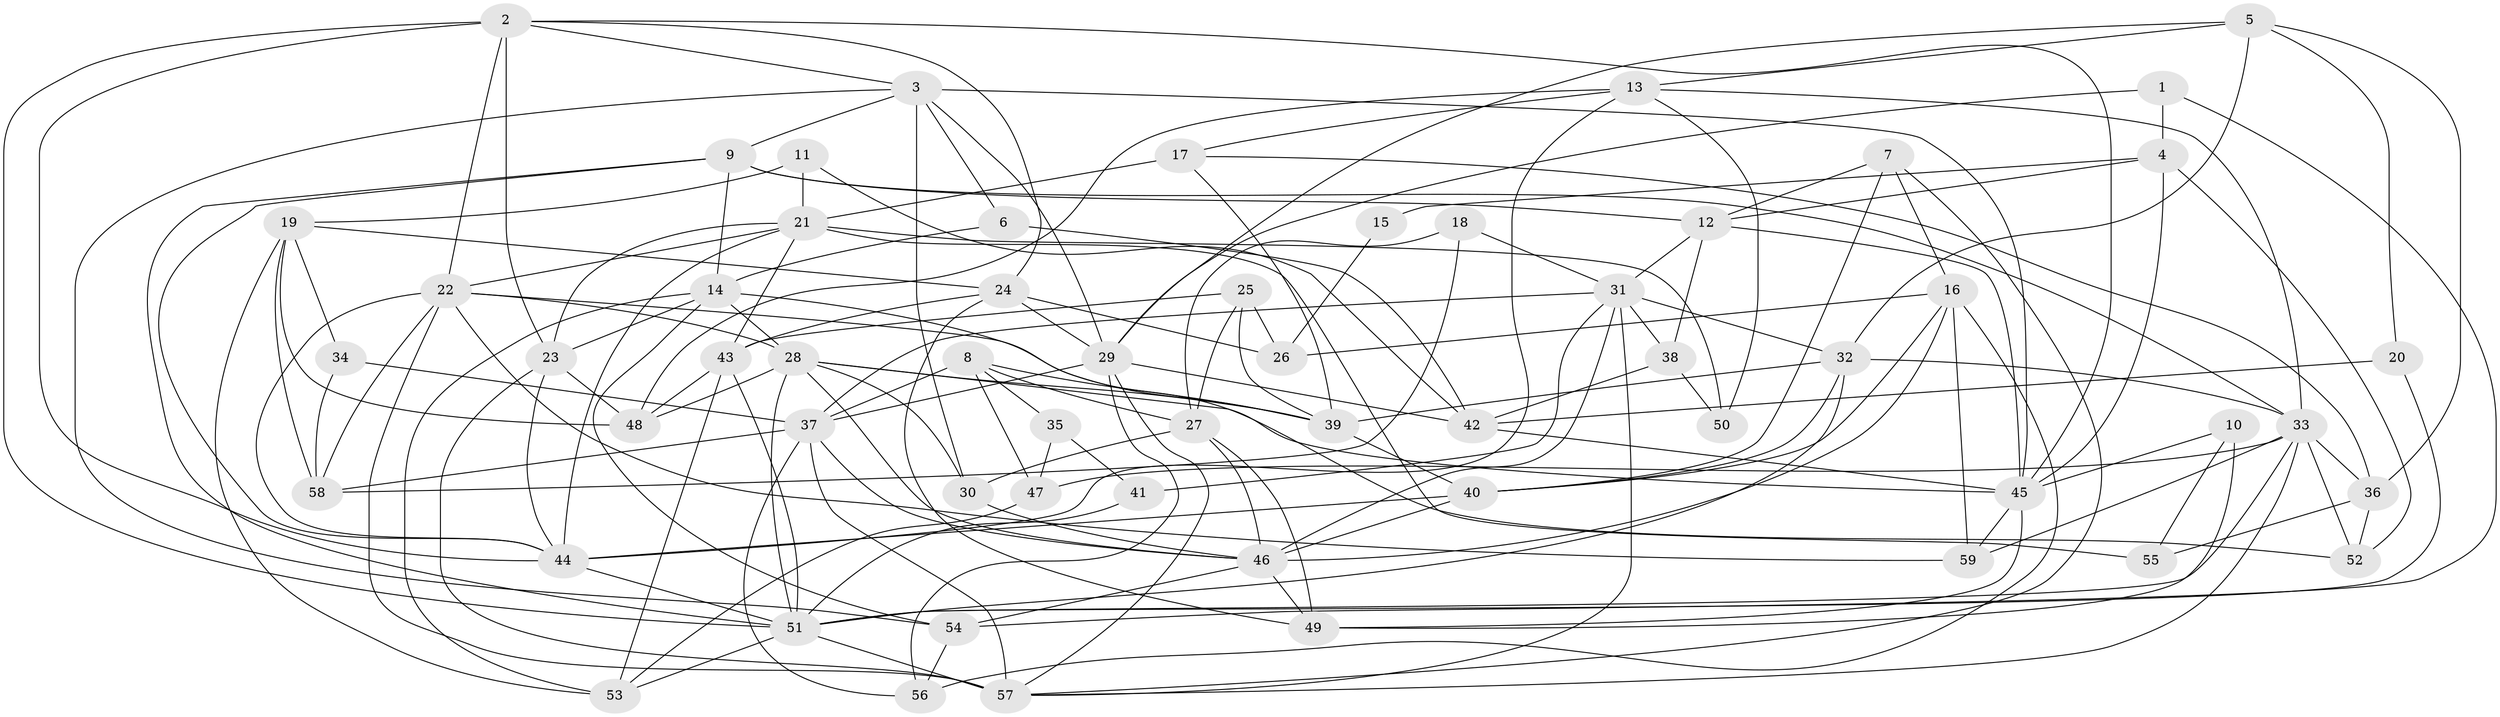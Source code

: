 // original degree distribution, {5: 0.1864406779661017, 2: 0.11016949152542373, 4: 0.2966101694915254, 3: 0.2711864406779661, 6: 0.1016949152542373, 7: 0.03389830508474576}
// Generated by graph-tools (version 1.1) at 2025/01/03/09/25 03:01:59]
// undirected, 59 vertices, 161 edges
graph export_dot {
graph [start="1"]
  node [color=gray90,style=filled];
  1;
  2;
  3;
  4;
  5;
  6;
  7;
  8;
  9;
  10;
  11;
  12;
  13;
  14;
  15;
  16;
  17;
  18;
  19;
  20;
  21;
  22;
  23;
  24;
  25;
  26;
  27;
  28;
  29;
  30;
  31;
  32;
  33;
  34;
  35;
  36;
  37;
  38;
  39;
  40;
  41;
  42;
  43;
  44;
  45;
  46;
  47;
  48;
  49;
  50;
  51;
  52;
  53;
  54;
  55;
  56;
  57;
  58;
  59;
  1 -- 4 [weight=1.0];
  1 -- 29 [weight=1.0];
  1 -- 54 [weight=1.0];
  2 -- 3 [weight=1.0];
  2 -- 22 [weight=1.0];
  2 -- 23 [weight=2.0];
  2 -- 24 [weight=1.0];
  2 -- 44 [weight=1.0];
  2 -- 45 [weight=2.0];
  2 -- 51 [weight=1.0];
  3 -- 6 [weight=1.0];
  3 -- 9 [weight=1.0];
  3 -- 29 [weight=1.0];
  3 -- 30 [weight=1.0];
  3 -- 45 [weight=1.0];
  3 -- 54 [weight=1.0];
  4 -- 12 [weight=1.0];
  4 -- 15 [weight=1.0];
  4 -- 45 [weight=1.0];
  4 -- 52 [weight=1.0];
  5 -- 13 [weight=1.0];
  5 -- 20 [weight=1.0];
  5 -- 29 [weight=1.0];
  5 -- 32 [weight=1.0];
  5 -- 36 [weight=1.0];
  6 -- 14 [weight=1.0];
  6 -- 42 [weight=1.0];
  7 -- 12 [weight=1.0];
  7 -- 16 [weight=1.0];
  7 -- 40 [weight=1.0];
  7 -- 57 [weight=1.0];
  8 -- 27 [weight=2.0];
  8 -- 35 [weight=1.0];
  8 -- 37 [weight=1.0];
  8 -- 39 [weight=1.0];
  8 -- 47 [weight=1.0];
  9 -- 12 [weight=1.0];
  9 -- 14 [weight=1.0];
  9 -- 33 [weight=1.0];
  9 -- 44 [weight=1.0];
  9 -- 51 [weight=1.0];
  10 -- 45 [weight=2.0];
  10 -- 49 [weight=2.0];
  10 -- 55 [weight=1.0];
  11 -- 19 [weight=1.0];
  11 -- 21 [weight=1.0];
  11 -- 42 [weight=1.0];
  12 -- 31 [weight=1.0];
  12 -- 38 [weight=1.0];
  12 -- 45 [weight=1.0];
  13 -- 17 [weight=1.0];
  13 -- 33 [weight=1.0];
  13 -- 44 [weight=1.0];
  13 -- 48 [weight=1.0];
  13 -- 50 [weight=1.0];
  14 -- 23 [weight=1.0];
  14 -- 28 [weight=1.0];
  14 -- 52 [weight=1.0];
  14 -- 53 [weight=1.0];
  14 -- 54 [weight=1.0];
  15 -- 26 [weight=1.0];
  16 -- 26 [weight=1.0];
  16 -- 40 [weight=1.0];
  16 -- 46 [weight=1.0];
  16 -- 56 [weight=1.0];
  16 -- 59 [weight=1.0];
  17 -- 21 [weight=1.0];
  17 -- 36 [weight=1.0];
  17 -- 39 [weight=1.0];
  18 -- 27 [weight=1.0];
  18 -- 31 [weight=1.0];
  18 -- 58 [weight=1.0];
  19 -- 24 [weight=1.0];
  19 -- 34 [weight=1.0];
  19 -- 48 [weight=2.0];
  19 -- 53 [weight=1.0];
  19 -- 58 [weight=1.0];
  20 -- 42 [weight=1.0];
  20 -- 51 [weight=1.0];
  21 -- 22 [weight=1.0];
  21 -- 23 [weight=1.0];
  21 -- 43 [weight=1.0];
  21 -- 44 [weight=1.0];
  21 -- 50 [weight=1.0];
  21 -- 55 [weight=1.0];
  22 -- 28 [weight=1.0];
  22 -- 39 [weight=1.0];
  22 -- 44 [weight=1.0];
  22 -- 57 [weight=2.0];
  22 -- 58 [weight=2.0];
  22 -- 59 [weight=1.0];
  23 -- 44 [weight=1.0];
  23 -- 48 [weight=1.0];
  23 -- 57 [weight=1.0];
  24 -- 26 [weight=2.0];
  24 -- 29 [weight=1.0];
  24 -- 43 [weight=1.0];
  24 -- 49 [weight=1.0];
  25 -- 26 [weight=1.0];
  25 -- 27 [weight=1.0];
  25 -- 39 [weight=1.0];
  25 -- 43 [weight=1.0];
  27 -- 30 [weight=1.0];
  27 -- 46 [weight=1.0];
  27 -- 49 [weight=2.0];
  28 -- 30 [weight=1.0];
  28 -- 39 [weight=1.0];
  28 -- 45 [weight=1.0];
  28 -- 46 [weight=1.0];
  28 -- 48 [weight=1.0];
  28 -- 51 [weight=2.0];
  29 -- 37 [weight=1.0];
  29 -- 42 [weight=1.0];
  29 -- 56 [weight=1.0];
  29 -- 57 [weight=1.0];
  30 -- 46 [weight=2.0];
  31 -- 32 [weight=1.0];
  31 -- 37 [weight=1.0];
  31 -- 38 [weight=2.0];
  31 -- 41 [weight=1.0];
  31 -- 46 [weight=1.0];
  31 -- 57 [weight=1.0];
  32 -- 33 [weight=1.0];
  32 -- 39 [weight=1.0];
  32 -- 40 [weight=1.0];
  32 -- 51 [weight=1.0];
  33 -- 36 [weight=1.0];
  33 -- 47 [weight=1.0];
  33 -- 51 [weight=1.0];
  33 -- 52 [weight=1.0];
  33 -- 57 [weight=1.0];
  33 -- 59 [weight=1.0];
  34 -- 37 [weight=1.0];
  34 -- 58 [weight=1.0];
  35 -- 41 [weight=1.0];
  35 -- 47 [weight=1.0];
  36 -- 52 [weight=1.0];
  36 -- 55 [weight=1.0];
  37 -- 46 [weight=1.0];
  37 -- 56 [weight=1.0];
  37 -- 57 [weight=1.0];
  37 -- 58 [weight=1.0];
  38 -- 42 [weight=1.0];
  38 -- 50 [weight=1.0];
  39 -- 40 [weight=1.0];
  40 -- 44 [weight=2.0];
  40 -- 46 [weight=1.0];
  41 -- 51 [weight=1.0];
  42 -- 45 [weight=1.0];
  43 -- 48 [weight=1.0];
  43 -- 51 [weight=1.0];
  43 -- 53 [weight=1.0];
  44 -- 51 [weight=1.0];
  45 -- 49 [weight=1.0];
  45 -- 59 [weight=1.0];
  46 -- 49 [weight=2.0];
  46 -- 54 [weight=1.0];
  47 -- 53 [weight=1.0];
  51 -- 53 [weight=1.0];
  51 -- 57 [weight=1.0];
  54 -- 56 [weight=1.0];
}
